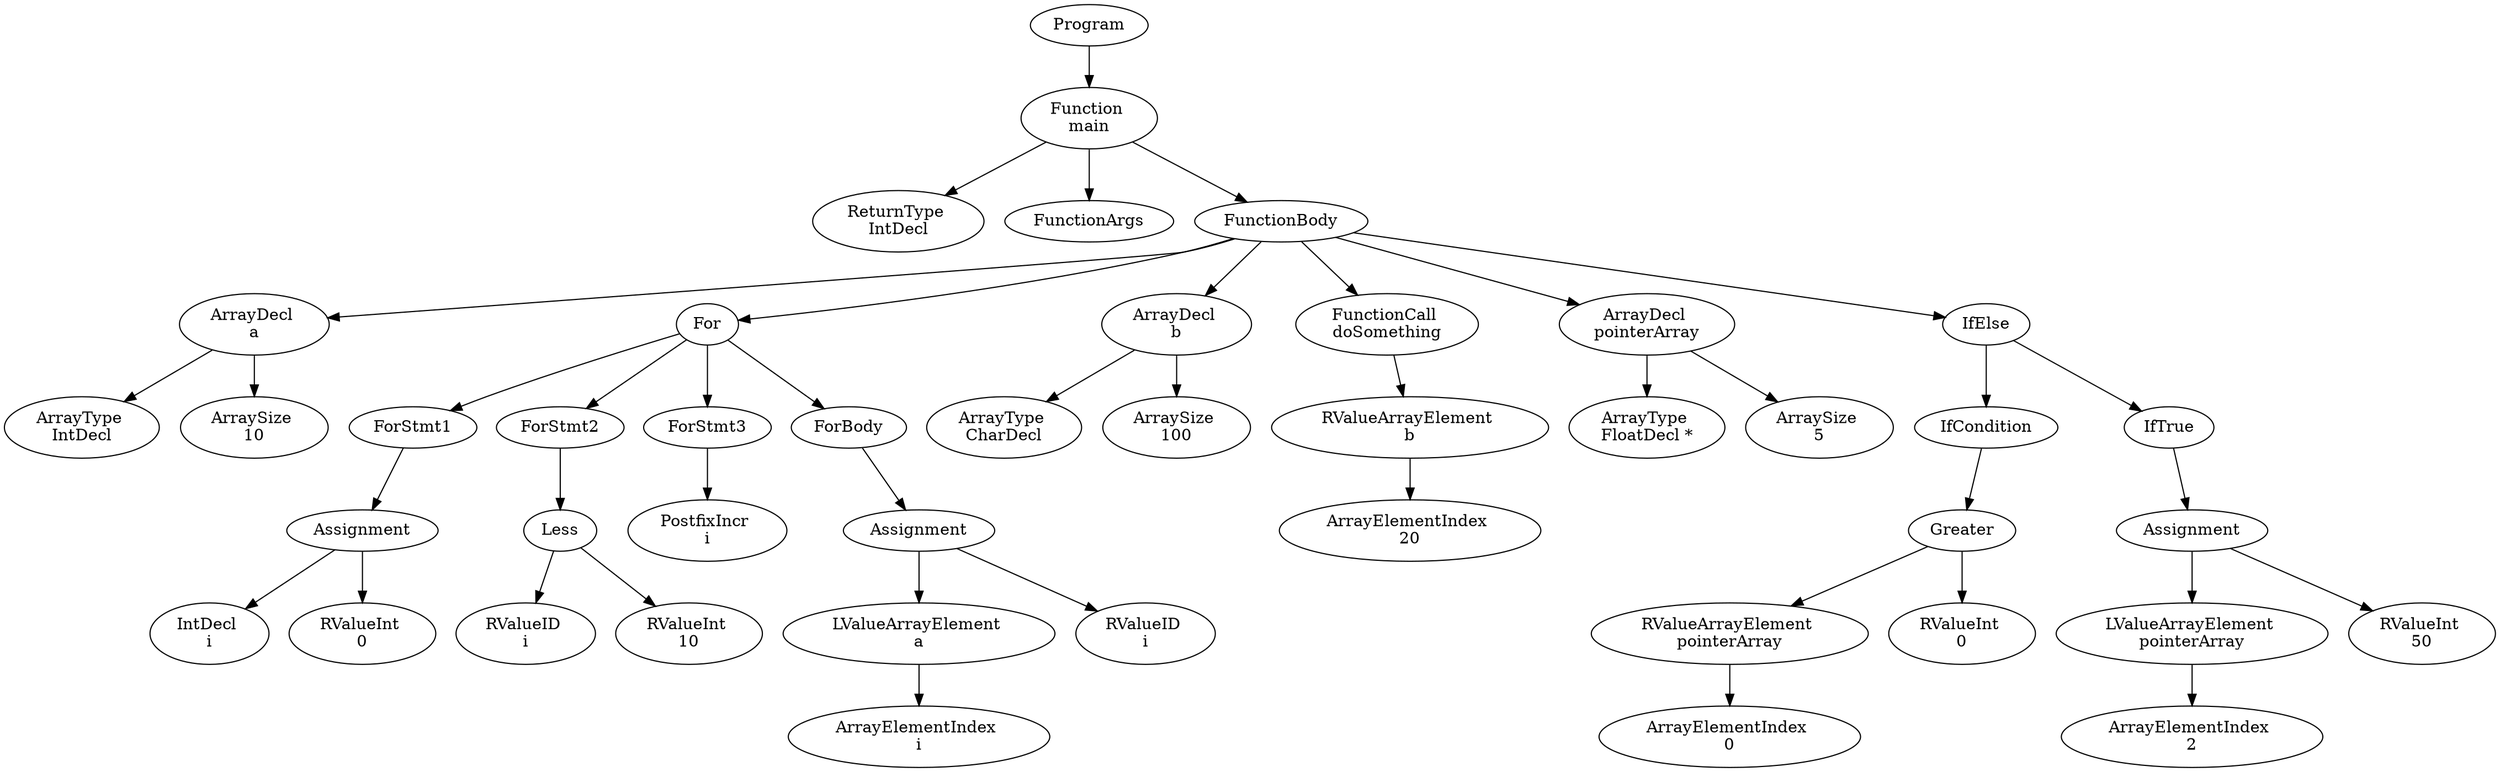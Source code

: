digraph AST {
1 [label="Program"];
2 [label="Function \nmain"];
3 [label="ReturnType \nIntDecl"];
4 [label="FunctionArgs"];
5 [label="FunctionBody"];
6 [label="ArrayDecl \na"];
7 [label="ArrayType \nIntDecl"];
8 [label="ArraySize \n10"];
6 -> 7;
6 -> 8;
9 [label="For"];
10 [label="ForStmt1"];
11 [label="Assignment"];
12 [label="IntDecl \ni"];
13 [label="RValueInt \n0"];
11 -> 12;
11 -> 13;
10 -> 11;
14 [label="ForStmt2"];
15 [label="Less"];
16 [label="RValueID \ni"];
17 [label="RValueInt \n10"];
15 -> 16;
15 -> 17;
14 -> 15;
18 [label="ForStmt3"];
19 [label="PostfixIncr \ni"];
18 -> 19;
20 [label="ForBody"];
21 [label="Assignment"];
22 [label="LValueArrayElement \na"];
23 [label="ArrayElementIndex \ni"];
22 -> 23;
24 [label="RValueID \ni"];
21 -> 22;
21 -> 24;
20 -> 21;
9 -> 10;
9 -> 14;
9 -> 18;
9 -> 20;
25 [label="ArrayDecl \nb"];
26 [label="ArrayType \nCharDecl"];
27 [label="ArraySize \n100"];
25 -> 26;
25 -> 27;
28 [label="FunctionCall \ndoSomething"];
29 [label="RValueArrayElement \nb"];
30 [label="ArrayElementIndex \n20"];
29 -> 30;
28 -> 29;
31 [label="ArrayDecl \npointerArray"];
32 [label="ArrayType \nFloatDecl *"];
33 [label="ArraySize \n5"];
31 -> 32;
31 -> 33;
34 [label="IfElse"];
35 [label="IfCondition"];
36 [label="Greater"];
37 [label="RValueArrayElement \npointerArray"];
38 [label="ArrayElementIndex \n0"];
37 -> 38;
39 [label="RValueInt \n0"];
36 -> 37;
36 -> 39;
35 -> 36;
40 [label="IfTrue"];
41 [label="Assignment"];
42 [label="LValueArrayElement \npointerArray"];
43 [label="ArrayElementIndex \n2"];
42 -> 43;
44 [label="RValueInt \n50"];
41 -> 42;
41 -> 44;
40 -> 41;
34 -> 35;
34 -> 40;
5 -> 6;
5 -> 9;
5 -> 25;
5 -> 28;
5 -> 31;
5 -> 34;
2 -> 3;
2 -> 4;
2 -> 5;
1 -> 2;
}